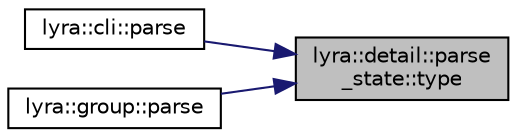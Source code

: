 digraph "lyra::detail::parse_state::type"
{
 // INTERACTIVE_SVG=YES
 // LATEX_PDF_SIZE
  edge [fontname="Helvetica",fontsize="10",labelfontname="Helvetica",labelfontsize="10"];
  node [fontname="Helvetica",fontsize="10",shape=record];
  rankdir="RL";
  Node1 [label="lyra::detail::parse\l_state::type",height=0.2,width=0.4,color="black", fillcolor="grey75", style="filled", fontcolor="black",tooltip=" "];
  Node1 -> Node2 [dir="back",color="midnightblue",fontsize="10",style="solid",fontname="Helvetica"];
  Node2 [label="lyra::cli::parse",height=0.2,width=0.4,color="black", fillcolor="white", style="filled",URL="$classlyra_1_1cli.html#a49a8af627c74dfce2c2d594d4161116f",tooltip=" "];
  Node1 -> Node3 [dir="back",color="midnightblue",fontsize="10",style="solid",fontname="Helvetica"];
  Node3 [label="lyra::group::parse",height=0.2,width=0.4,color="black", fillcolor="white", style="filled",URL="$classlyra_1_1group.html#a8b373ee89b9aa7d62c3a2045f4dc4a3c",tooltip=" "];
}
